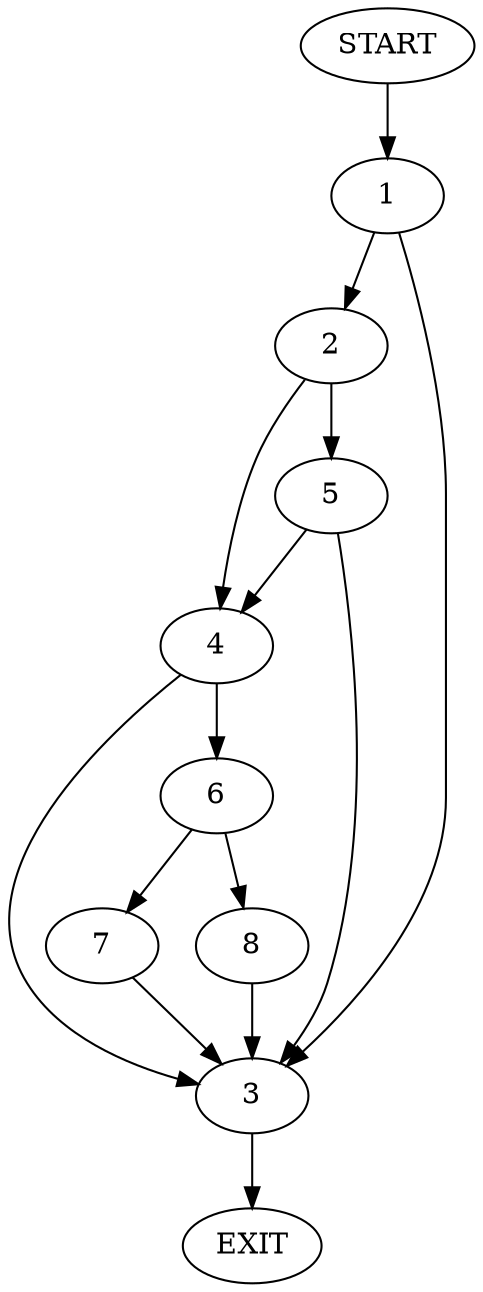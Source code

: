digraph {
0 [label="START"]
9 [label="EXIT"]
0 -> 1
1 -> 2
1 -> 3
3 -> 9
2 -> 4
2 -> 5
5 -> 3
5 -> 4
4 -> 3
4 -> 6
6 -> 7
6 -> 8
8 -> 3
7 -> 3
}
